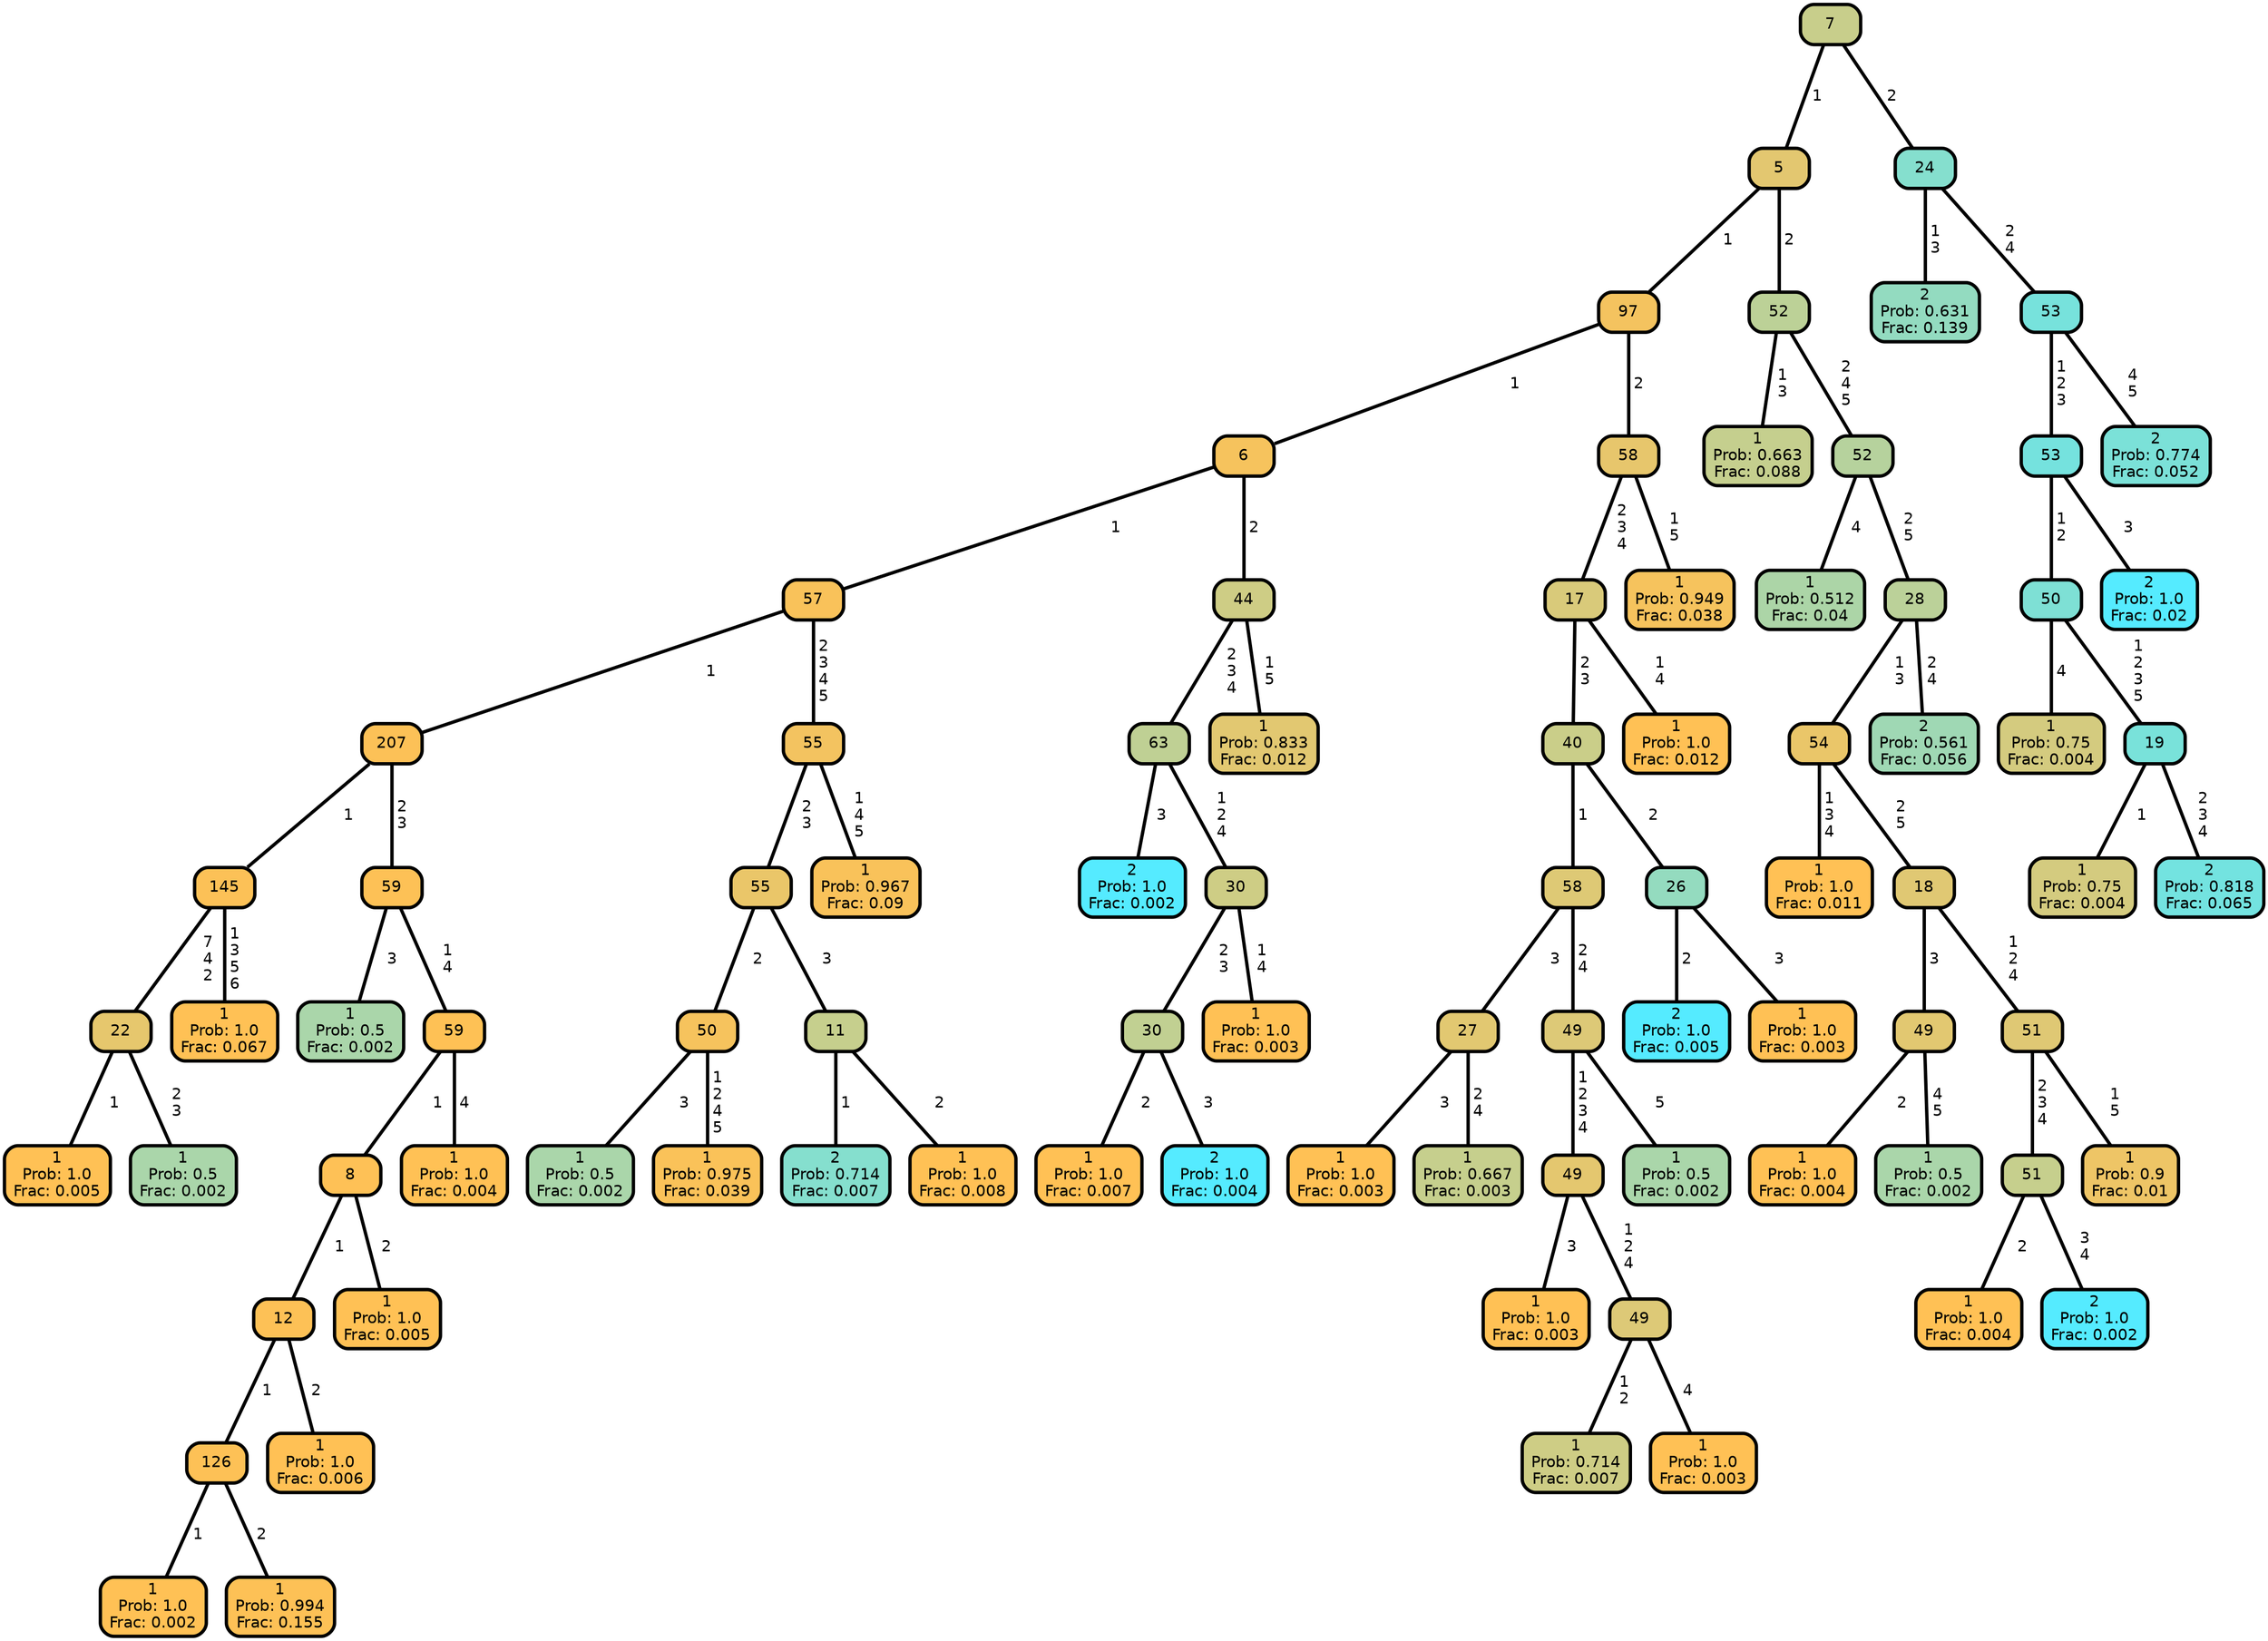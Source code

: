 graph Tree {
node [shape=box, style="filled, rounded",color="black",penwidth="3",fontcolor="black",                 fontname=helvetica] ;
graph [ranksep="0 equally", splines=straight,                 bgcolor=transparent, dpi=200] ;
edge [fontname=helvetica, color=black] ;
0 [label="1
Prob: 1.0
Frac: 0.005", fillcolor="#ffc155"] ;
1 [label="22", fillcolor="#e6c76d"] ;
2 [label="1
Prob: 0.5
Frac: 0.002", fillcolor="#aad6aa"] ;
3 [label="145", fillcolor="#fcc157"] ;
4 [label="1
Prob: 1.0
Frac: 0.067", fillcolor="#ffc155"] ;
5 [label="207", fillcolor="#fcc157"] ;
6 [label="1
Prob: 0.5
Frac: 0.002", fillcolor="#aad6aa"] ;
7 [label="59", fillcolor="#fdc156"] ;
8 [label="1
Prob: 1.0
Frac: 0.002", fillcolor="#ffc155"] ;
9 [label="126", fillcolor="#fdc156"] ;
10 [label="1
Prob: 0.994
Frac: 0.155", fillcolor="#fdc156"] ;
11 [label="12", fillcolor="#fdc156"] ;
12 [label="1
Prob: 1.0
Frac: 0.006", fillcolor="#ffc155"] ;
13 [label="8", fillcolor="#fec156"] ;
14 [label="1
Prob: 1.0
Frac: 0.005", fillcolor="#ffc155"] ;
15 [label="59", fillcolor="#fec155"] ;
16 [label="1
Prob: 1.0
Frac: 0.004", fillcolor="#ffc155"] ;
17 [label="57", fillcolor="#f9c25a"] ;
18 [label="1
Prob: 0.5
Frac: 0.002", fillcolor="#aad6aa"] ;
19 [label="50", fillcolor="#f6c35d"] ;
20 [label="1
Prob: 0.975
Frac: 0.039", fillcolor="#fac259"] ;
21 [label="55", fillcolor="#eac669"] ;
22 [label="2
Prob: 0.714
Frac: 0.007", fillcolor="#85dfce"] ;
23 [label="11", fillcolor="#c6cf8d"] ;
24 [label="1
Prob: 1.0
Frac: 0.008", fillcolor="#ffc155"] ;
25 [label="55", fillcolor="#f3c360"] ;
26 [label="1
Prob: 0.967
Frac: 0.09", fillcolor="#f9c25a"] ;
27 [label="6", fillcolor="#f6c35d"] ;
28 [label="2
Prob: 1.0
Frac: 0.002", fillcolor="#55ebff"] ;
29 [label="63", fillcolor="#bfd094"] ;
30 [label="1
Prob: 1.0
Frac: 0.007", fillcolor="#ffc155"] ;
31 [label="30", fillcolor="#c1d092"] ;
32 [label="2
Prob: 1.0
Frac: 0.004", fillcolor="#55ebff"] ;
33 [label="30", fillcolor="#cecd85"] ;
34 [label="1
Prob: 1.0
Frac: 0.003", fillcolor="#ffc155"] ;
35 [label="44", fillcolor="#cecd85"] ;
36 [label="1
Prob: 0.833
Frac: 0.012", fillcolor="#e2c871"] ;
37 [label="97", fillcolor="#f4c35f"] ;
38 [label="1
Prob: 1.0
Frac: 0.003", fillcolor="#ffc155"] ;
39 [label="27", fillcolor="#e2c871"] ;
40 [label="1
Prob: 0.667
Frac: 0.003", fillcolor="#c6cf8d"] ;
41 [label="58", fillcolor="#dec975"] ;
42 [label="1
Prob: 1.0
Frac: 0.003", fillcolor="#ffc155"] ;
43 [label="49", fillcolor="#e4c76f"] ;
44 [label="1
Prob: 0.714
Frac: 0.007", fillcolor="#cecd85"] ;
45 [label="49", fillcolor="#ddc977"] ;
46 [label="1
Prob: 1.0
Frac: 0.003", fillcolor="#ffc155"] ;
47 [label="49", fillcolor="#ddc977"] ;
48 [label="1
Prob: 0.5
Frac: 0.002", fillcolor="#aad6aa"] ;
49 [label="40", fillcolor="#cace89"] ;
50 [label="2
Prob: 1.0
Frac: 0.005", fillcolor="#55ebff"] ;
51 [label="26", fillcolor="#94dbbf"] ;
52 [label="1
Prob: 1.0
Frac: 0.003", fillcolor="#ffc155"] ;
53 [label="17", fillcolor="#d9ca7a"] ;
54 [label="1
Prob: 1.0
Frac: 0.012", fillcolor="#ffc155"] ;
55 [label="58", fillcolor="#e7c66c"] ;
56 [label="1
Prob: 0.949
Frac: 0.038", fillcolor="#f6c35d"] ;
57 [label="5", fillcolor="#e3c770"] ;
58 [label="1
Prob: 0.663
Frac: 0.088", fillcolor="#c5cf8e"] ;
59 [label="52", fillcolor="#bcd197"] ;
60 [label="1
Prob: 0.512
Frac: 0.04", fillcolor="#acd5a7"] ;
61 [label="52", fillcolor="#b6d29d"] ;
62 [label="1
Prob: 1.0
Frac: 0.011", fillcolor="#ffc155"] ;
63 [label="54", fillcolor="#eac669"] ;
64 [label="1
Prob: 1.0
Frac: 0.004", fillcolor="#ffc155"] ;
65 [label="49", fillcolor="#e2c871"] ;
66 [label="1
Prob: 0.5
Frac: 0.002", fillcolor="#aad6aa"] ;
67 [label="18", fillcolor="#e0c873"] ;
68 [label="1
Prob: 1.0
Frac: 0.004", fillcolor="#ffc155"] ;
69 [label="51", fillcolor="#c6cf8d"] ;
70 [label="2
Prob: 1.0
Frac: 0.002", fillcolor="#55ebff"] ;
71 [label="51", fillcolor="#dfc874"] ;
72 [label="1
Prob: 0.9
Frac: 0.01", fillcolor="#eec566"] ;
73 [label="28", fillcolor="#bbd199"] ;
74 [label="2
Prob: 0.561
Frac: 0.056", fillcolor="#9fd8b4"] ;
75 [label="7", fillcolor="#c8ce8b"] ;
76 [label="2
Prob: 0.631
Frac: 0.139", fillcolor="#93dbc0"] ;
77 [label="24", fillcolor="#85dfce"] ;
78 [label="1
Prob: 0.75
Frac: 0.004", fillcolor="#d4cb7f"] ;
79 [label="50", fillcolor="#7ee0d5"] ;
80 [label="1
Prob: 0.75
Frac: 0.004", fillcolor="#d4cb7f"] ;
81 [label="19", fillcolor="#79e2da"] ;
82 [label="2
Prob: 0.818
Frac: 0.065", fillcolor="#73e3e0"] ;
83 [label="53", fillcolor="#75e2de"] ;
84 [label="2
Prob: 1.0
Frac: 0.02", fillcolor="#55ebff"] ;
85 [label="53", fillcolor="#77e2dc"] ;
86 [label="2
Prob: 0.774
Frac: 0.052", fillcolor="#7be1d8"] ;
1 -- 0 [label=" 1",penwidth=3] ;
1 -- 2 [label=" 2\n 3",penwidth=3] ;
3 -- 1 [label=" 7\n 4\n 2",penwidth=3] ;
3 -- 4 [label=" 1\n 3\n 5\n 6",penwidth=3] ;
5 -- 3 [label=" 1",penwidth=3] ;
5 -- 7 [label=" 2\n 3",penwidth=3] ;
7 -- 6 [label=" 3",penwidth=3] ;
7 -- 15 [label=" 1\n 4",penwidth=3] ;
9 -- 8 [label=" 1",penwidth=3] ;
9 -- 10 [label=" 2",penwidth=3] ;
11 -- 9 [label=" 1",penwidth=3] ;
11 -- 12 [label=" 2",penwidth=3] ;
13 -- 11 [label=" 1",penwidth=3] ;
13 -- 14 [label=" 2",penwidth=3] ;
15 -- 13 [label=" 1",penwidth=3] ;
15 -- 16 [label=" 4",penwidth=3] ;
17 -- 5 [label=" 1",penwidth=3] ;
17 -- 25 [label=" 2\n 3\n 4\n 5",penwidth=3] ;
19 -- 18 [label=" 3",penwidth=3] ;
19 -- 20 [label=" 1\n 2\n 4\n 5",penwidth=3] ;
21 -- 19 [label=" 2",penwidth=3] ;
21 -- 23 [label=" 3",penwidth=3] ;
23 -- 22 [label=" 1",penwidth=3] ;
23 -- 24 [label=" 2",penwidth=3] ;
25 -- 21 [label=" 2\n 3",penwidth=3] ;
25 -- 26 [label=" 1\n 4\n 5",penwidth=3] ;
27 -- 17 [label=" 1",penwidth=3] ;
27 -- 35 [label=" 2",penwidth=3] ;
29 -- 28 [label=" 3",penwidth=3] ;
29 -- 33 [label=" 1\n 2\n 4",penwidth=3] ;
31 -- 30 [label=" 2",penwidth=3] ;
31 -- 32 [label=" 3",penwidth=3] ;
33 -- 31 [label=" 2\n 3",penwidth=3] ;
33 -- 34 [label=" 1\n 4",penwidth=3] ;
35 -- 29 [label=" 2\n 3\n 4",penwidth=3] ;
35 -- 36 [label=" 1\n 5",penwidth=3] ;
37 -- 27 [label=" 1",penwidth=3] ;
37 -- 55 [label=" 2",penwidth=3] ;
39 -- 38 [label=" 3",penwidth=3] ;
39 -- 40 [label=" 2\n 4",penwidth=3] ;
41 -- 39 [label=" 3",penwidth=3] ;
41 -- 47 [label=" 2\n 4",penwidth=3] ;
43 -- 42 [label=" 3",penwidth=3] ;
43 -- 45 [label=" 1\n 2\n 4",penwidth=3] ;
45 -- 44 [label=" 1\n 2",penwidth=3] ;
45 -- 46 [label=" 4",penwidth=3] ;
47 -- 43 [label=" 1\n 2\n 3\n 4",penwidth=3] ;
47 -- 48 [label=" 5",penwidth=3] ;
49 -- 41 [label=" 1",penwidth=3] ;
49 -- 51 [label=" 2",penwidth=3] ;
51 -- 50 [label=" 2",penwidth=3] ;
51 -- 52 [label=" 3",penwidth=3] ;
53 -- 49 [label=" 2\n 3",penwidth=3] ;
53 -- 54 [label=" 1\n 4",penwidth=3] ;
55 -- 53 [label=" 2\n 3\n 4",penwidth=3] ;
55 -- 56 [label=" 1\n 5",penwidth=3] ;
57 -- 37 [label=" 1",penwidth=3] ;
57 -- 59 [label=" 2",penwidth=3] ;
59 -- 58 [label=" 1\n 3",penwidth=3] ;
59 -- 61 [label=" 2\n 4\n 5",penwidth=3] ;
61 -- 60 [label=" 4",penwidth=3] ;
61 -- 73 [label=" 2\n 5",penwidth=3] ;
63 -- 62 [label=" 1\n 3\n 4",penwidth=3] ;
63 -- 67 [label=" 2\n 5",penwidth=3] ;
65 -- 64 [label=" 2",penwidth=3] ;
65 -- 66 [label=" 4\n 5",penwidth=3] ;
67 -- 65 [label=" 3",penwidth=3] ;
67 -- 71 [label=" 1\n 2\n 4",penwidth=3] ;
69 -- 68 [label=" 2",penwidth=3] ;
69 -- 70 [label=" 3\n 4",penwidth=3] ;
71 -- 69 [label=" 2\n 3\n 4",penwidth=3] ;
71 -- 72 [label=" 1\n 5",penwidth=3] ;
73 -- 63 [label=" 1\n 3",penwidth=3] ;
73 -- 74 [label=" 2\n 4",penwidth=3] ;
75 -- 57 [label=" 1",penwidth=3] ;
75 -- 77 [label=" 2",penwidth=3] ;
77 -- 76 [label=" 1\n 3",penwidth=3] ;
77 -- 85 [label=" 2\n 4",penwidth=3] ;
79 -- 78 [label=" 4",penwidth=3] ;
79 -- 81 [label=" 1\n 2\n 3\n 5",penwidth=3] ;
81 -- 80 [label=" 1",penwidth=3] ;
81 -- 82 [label=" 2\n 3\n 4",penwidth=3] ;
83 -- 79 [label=" 1\n 2",penwidth=3] ;
83 -- 84 [label=" 3",penwidth=3] ;
85 -- 83 [label=" 1\n 2\n 3",penwidth=3] ;
85 -- 86 [label=" 4\n 5",penwidth=3] ;
{rank = same;}}